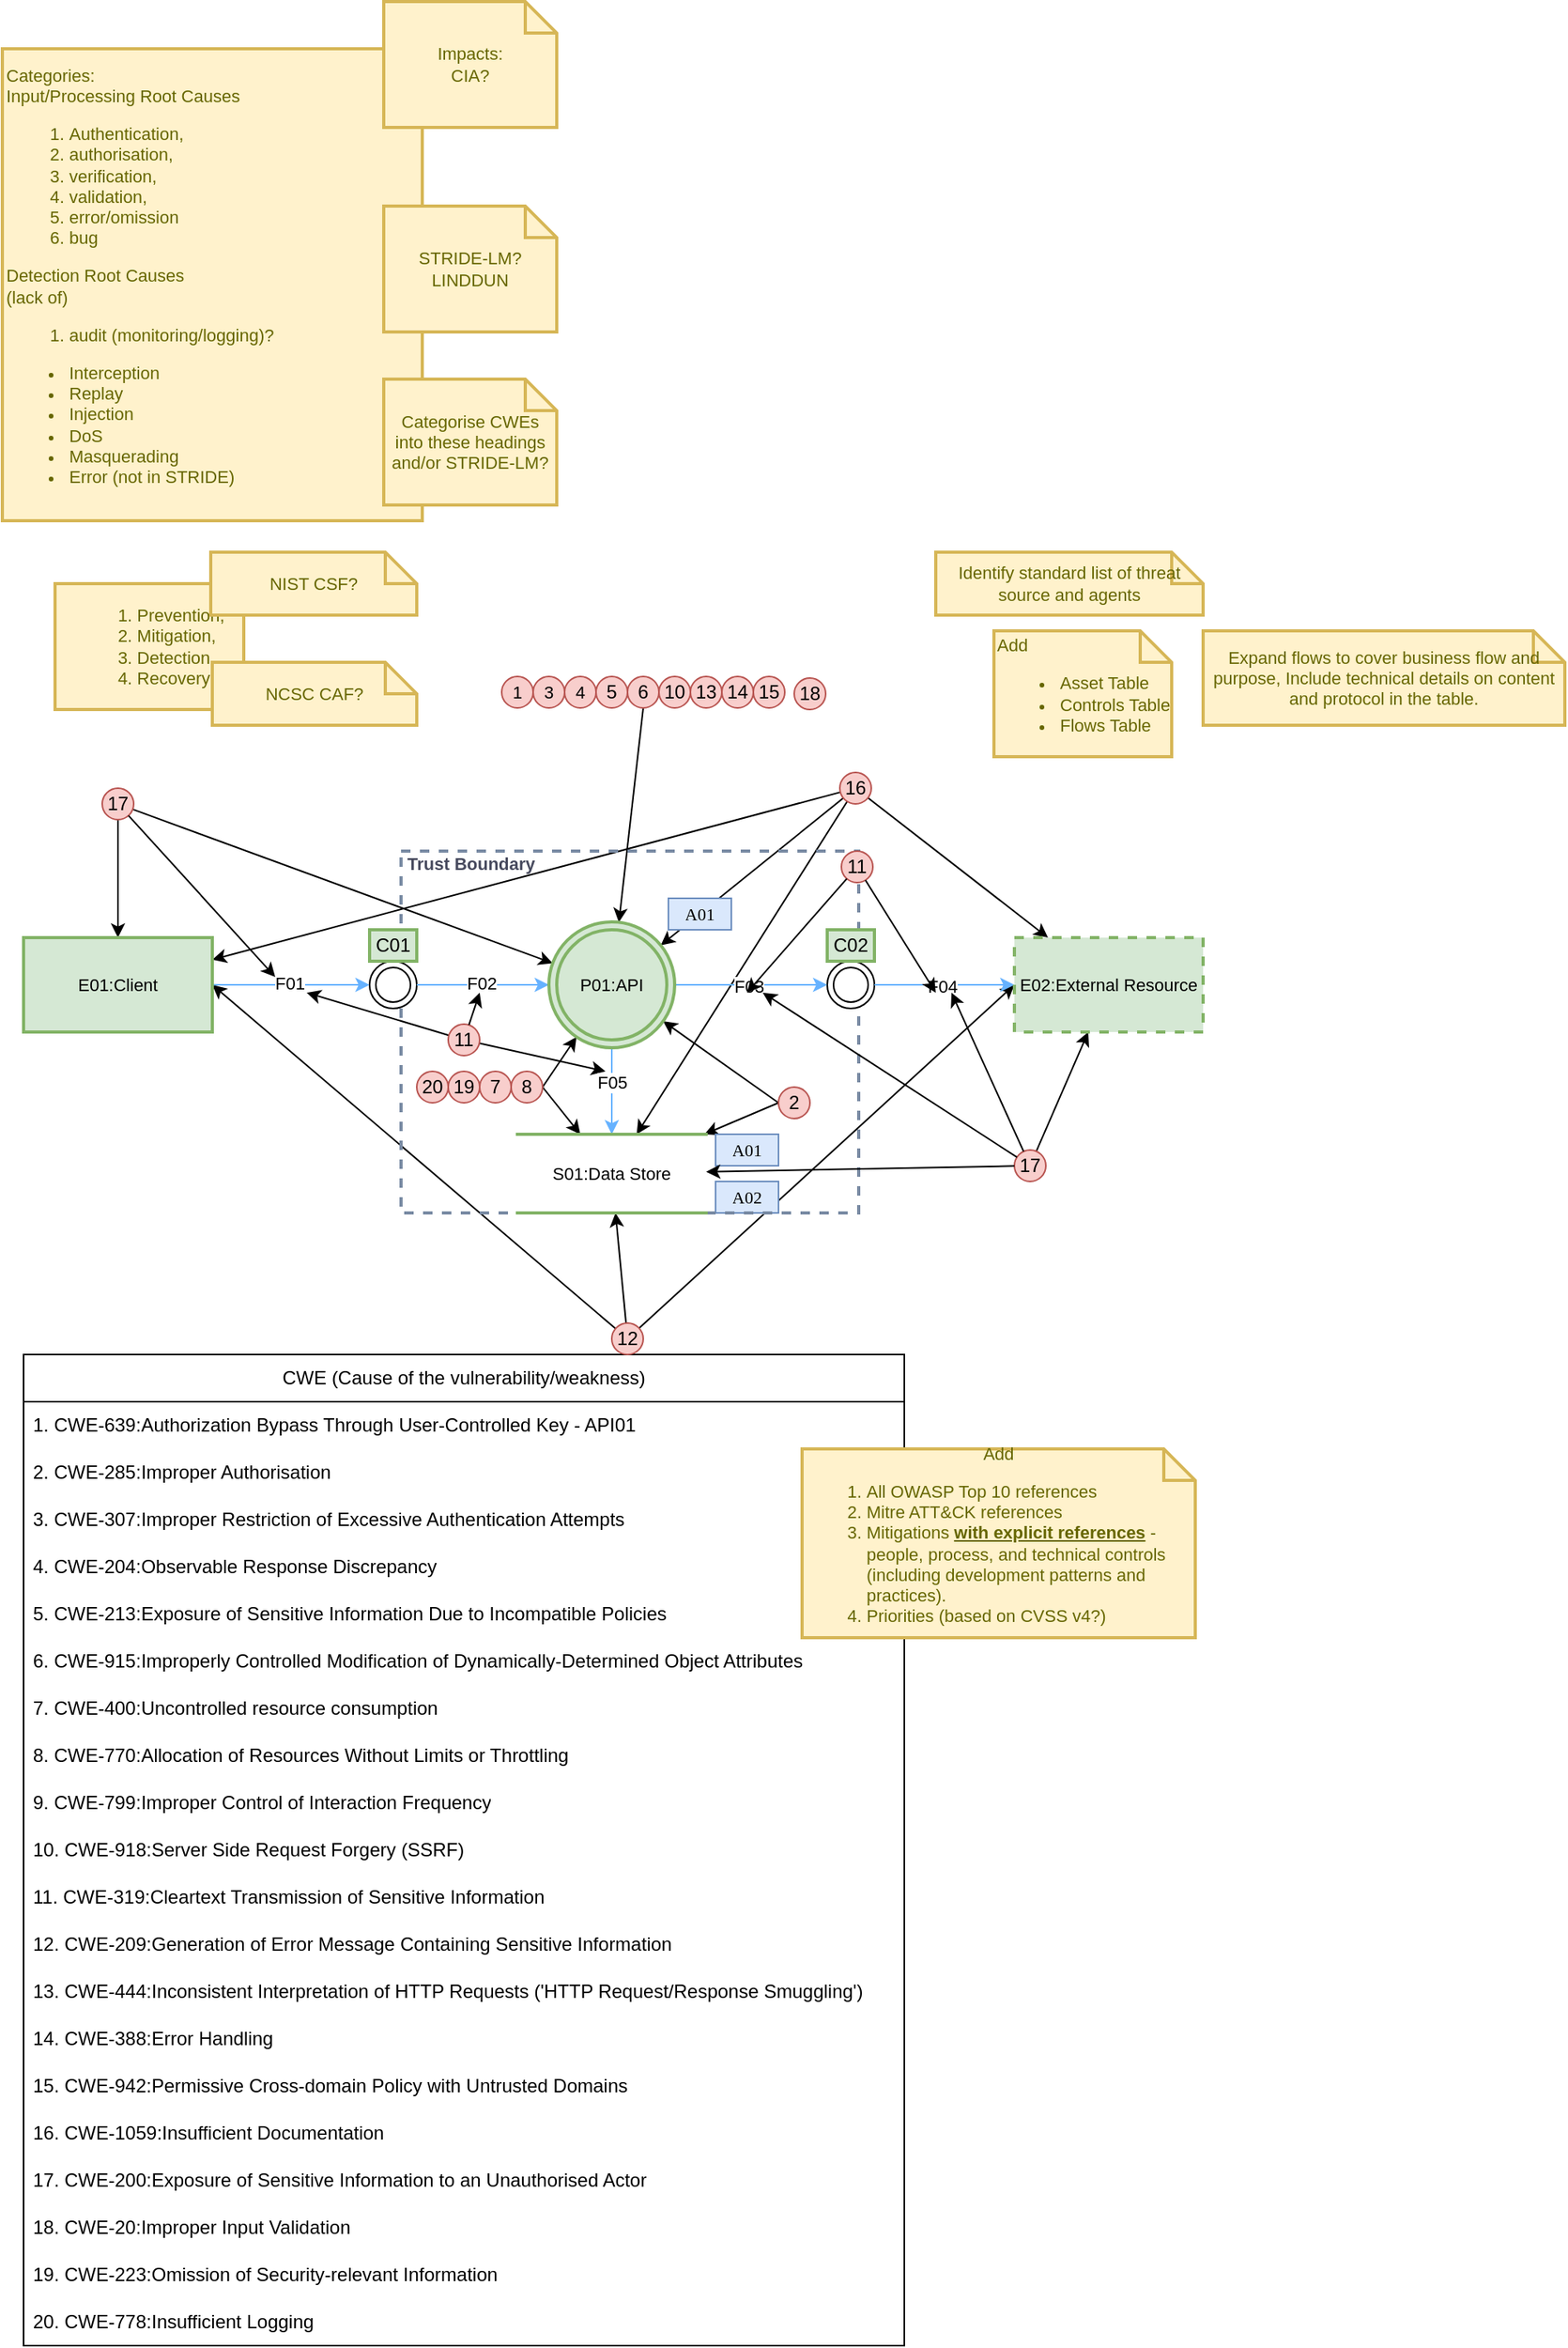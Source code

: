 <mxfile version="22.1.2" type="device">
  <diagram name="Page-1" id="dkiBNy_VU2p00hY21MyY">
    <mxGraphModel dx="1434" dy="2076" grid="1" gridSize="10" guides="1" tooltips="1" connect="1" arrows="1" fold="1" page="1" pageScale="1" pageWidth="827" pageHeight="1169" math="0" shadow="0">
      <root>
        <mxCell id="0" />
        <mxCell id="1" style="" parent="0" />
        <mxCell id="ET-E_L0radJHumGL9apl-12" style="edgeStyle=orthogonalEdgeStyle;rounded=0;orthogonalLoop=1;jettySize=auto;html=1;exitX=0.5;exitY=1;exitDx=0;exitDy=0;labelBackgroundColor=none;strokeColor=#788AA3;fontColor=default;fontSize=11;" parent="1" source="ET-E_L0radJHumGL9apl-10" target="ET-E_L0radJHumGL9apl-10" edge="1">
          <mxGeometry relative="1" as="geometry" />
        </mxCell>
        <mxCell id="yTmzzn22rcDXvcjyOprt-15" value="CWE (Cause of the vulnerability/weakness)" style="swimlane;fontStyle=0;childLayout=stackLayout;horizontal=1;startSize=30;horizontalStack=0;resizeParent=1;resizeParentMax=0;resizeLast=0;collapsible=1;marginBottom=0;whiteSpace=wrap;html=1;rounded=0;" vertex="1" parent="1">
          <mxGeometry x="40" y="570" width="560" height="630" as="geometry">
            <mxRectangle x="60" y="60" width="60" height="30" as="alternateBounds" />
          </mxGeometry>
        </mxCell>
        <mxCell id="yTmzzn22rcDXvcjyOprt-16" value="1. CWE-639:Authorization Bypass Through User-Controlled Key - API01" style="text;strokeColor=none;fillColor=none;align=left;verticalAlign=middle;spacingLeft=4;spacingRight=4;overflow=hidden;points=[[0,0.5],[1,0.5]];portConstraint=eastwest;rotatable=0;whiteSpace=wrap;html=1;rounded=0;" vertex="1" parent="yTmzzn22rcDXvcjyOprt-15">
          <mxGeometry y="30" width="560" height="30" as="geometry" />
        </mxCell>
        <mxCell id="yTmzzn22rcDXvcjyOprt-17" value="2. CWE-285:Improper Authorisation" style="text;strokeColor=none;fillColor=none;align=left;verticalAlign=middle;spacingLeft=4;spacingRight=4;overflow=hidden;points=[[0,0.5],[1,0.5]];portConstraint=eastwest;rotatable=0;whiteSpace=wrap;html=1;rounded=0;" vertex="1" parent="yTmzzn22rcDXvcjyOprt-15">
          <mxGeometry y="60" width="560" height="30" as="geometry" />
        </mxCell>
        <mxCell id="yTmzzn22rcDXvcjyOprt-18" value="3. CWE-307:Improper Restriction of Excessive Authentication Attempts" style="text;strokeColor=none;fillColor=none;align=left;verticalAlign=middle;spacingLeft=4;spacingRight=4;overflow=hidden;points=[[0,0.5],[1,0.5]];portConstraint=eastwest;rotatable=0;whiteSpace=wrap;html=1;rounded=0;" vertex="1" parent="yTmzzn22rcDXvcjyOprt-15">
          <mxGeometry y="90" width="560" height="30" as="geometry" />
        </mxCell>
        <mxCell id="yTmzzn22rcDXvcjyOprt-38" value="4. CWE-204:Observable Response Discrepancy" style="text;strokeColor=none;fillColor=none;align=left;verticalAlign=middle;spacingLeft=4;spacingRight=4;overflow=hidden;points=[[0,0.5],[1,0.5]];portConstraint=eastwest;rotatable=0;whiteSpace=wrap;html=1;rounded=0;" vertex="1" parent="yTmzzn22rcDXvcjyOprt-15">
          <mxGeometry y="120" width="560" height="30" as="geometry" />
        </mxCell>
        <mxCell id="yTmzzn22rcDXvcjyOprt-48" value="5. CWE-213:Exposure of Sensitive Information Due to Incompatible Policies" style="text;strokeColor=none;fillColor=none;align=left;verticalAlign=middle;spacingLeft=4;spacingRight=4;overflow=hidden;points=[[0,0.5],[1,0.5]];portConstraint=eastwest;rotatable=0;whiteSpace=wrap;html=1;rounded=0;" vertex="1" parent="yTmzzn22rcDXvcjyOprt-15">
          <mxGeometry y="150" width="560" height="30" as="geometry" />
        </mxCell>
        <mxCell id="yTmzzn22rcDXvcjyOprt-49" value="6. CWE-915:Improperly Controlled Modification of Dynamically-Determined Object Attributes" style="text;strokeColor=none;fillColor=none;align=left;verticalAlign=middle;spacingLeft=4;spacingRight=4;overflow=hidden;points=[[0,0.5],[1,0.5]];portConstraint=eastwest;rotatable=0;whiteSpace=wrap;html=1;rounded=0;" vertex="1" parent="yTmzzn22rcDXvcjyOprt-15">
          <mxGeometry y="180" width="560" height="30" as="geometry" />
        </mxCell>
        <mxCell id="yTmzzn22rcDXvcjyOprt-56" value="7. CWE-400:Uncontrolled resource consumption" style="text;strokeColor=none;fillColor=none;align=left;verticalAlign=middle;spacingLeft=4;spacingRight=4;overflow=hidden;points=[[0,0.5],[1,0.5]];portConstraint=eastwest;rotatable=0;whiteSpace=wrap;html=1;rounded=0;" vertex="1" parent="yTmzzn22rcDXvcjyOprt-15">
          <mxGeometry y="210" width="560" height="30" as="geometry" />
        </mxCell>
        <mxCell id="yTmzzn22rcDXvcjyOprt-58" value="8. CWE-770:Allocation of Resources Without Limits or Throttling" style="text;strokeColor=none;fillColor=none;align=left;verticalAlign=middle;spacingLeft=4;spacingRight=4;overflow=hidden;points=[[0,0.5],[1,0.5]];portConstraint=eastwest;rotatable=0;whiteSpace=wrap;html=1;rounded=0;" vertex="1" parent="yTmzzn22rcDXvcjyOprt-15">
          <mxGeometry y="240" width="560" height="30" as="geometry" />
        </mxCell>
        <mxCell id="yTmzzn22rcDXvcjyOprt-62" value="9. CWE-799:Improper Control of Interaction Frequency" style="text;strokeColor=none;fillColor=none;align=left;verticalAlign=middle;spacingLeft=4;spacingRight=4;overflow=hidden;points=[[0,0.5],[1,0.5]];portConstraint=eastwest;rotatable=0;whiteSpace=wrap;html=1;rounded=0;" vertex="1" parent="yTmzzn22rcDXvcjyOprt-15">
          <mxGeometry y="270" width="560" height="30" as="geometry" />
        </mxCell>
        <mxCell id="yTmzzn22rcDXvcjyOprt-77" value="10. CWE-918:Server Side Request Forgery (SSRF)" style="text;strokeColor=none;fillColor=none;align=left;verticalAlign=middle;spacingLeft=4;spacingRight=4;overflow=hidden;points=[[0,0.5],[1,0.5]];portConstraint=eastwest;rotatable=0;whiteSpace=wrap;html=1;rounded=0;" vertex="1" parent="yTmzzn22rcDXvcjyOprt-15">
          <mxGeometry y="300" width="560" height="30" as="geometry" />
        </mxCell>
        <mxCell id="yTmzzn22rcDXvcjyOprt-91" value="11. CWE-319:Cleartext Transmission of Sensitive Information" style="text;strokeColor=none;fillColor=none;align=left;verticalAlign=middle;spacingLeft=4;spacingRight=4;overflow=hidden;points=[[0,0.5],[1,0.5]];portConstraint=eastwest;rotatable=0;whiteSpace=wrap;html=1;rounded=0;" vertex="1" parent="yTmzzn22rcDXvcjyOprt-15">
          <mxGeometry y="330" width="560" height="30" as="geometry" />
        </mxCell>
        <mxCell id="yTmzzn22rcDXvcjyOprt-94" value="12. CWE-209:Generation of Error Message Containing Sensitive Information" style="text;strokeColor=none;fillColor=none;align=left;verticalAlign=middle;spacingLeft=4;spacingRight=4;overflow=hidden;points=[[0,0.5],[1,0.5]];portConstraint=eastwest;rotatable=0;whiteSpace=wrap;html=1;rounded=0;" vertex="1" parent="yTmzzn22rcDXvcjyOprt-15">
          <mxGeometry y="360" width="560" height="30" as="geometry" />
        </mxCell>
        <mxCell id="yTmzzn22rcDXvcjyOprt-101" value="13. CWE-444:Inconsistent Interpretation of HTTP Requests (&#39;HTTP Request/Response Smuggling&#39;)" style="text;strokeColor=none;fillColor=none;align=left;verticalAlign=middle;spacingLeft=4;spacingRight=4;overflow=hidden;points=[[0,0.5],[1,0.5]];portConstraint=eastwest;rotatable=0;whiteSpace=wrap;html=1;rounded=0;" vertex="1" parent="yTmzzn22rcDXvcjyOprt-15">
          <mxGeometry y="390" width="560" height="30" as="geometry" />
        </mxCell>
        <mxCell id="yTmzzn22rcDXvcjyOprt-103" value="14. CWE-388:Error Handling" style="text;strokeColor=none;fillColor=none;align=left;verticalAlign=middle;spacingLeft=4;spacingRight=4;overflow=hidden;points=[[0,0.5],[1,0.5]];portConstraint=eastwest;rotatable=0;whiteSpace=wrap;html=1;rounded=0;" vertex="1" parent="yTmzzn22rcDXvcjyOprt-15">
          <mxGeometry y="420" width="560" height="30" as="geometry" />
        </mxCell>
        <mxCell id="yTmzzn22rcDXvcjyOprt-104" value="15. CWE-942:Permissive Cross-domain Policy with Untrusted Domains" style="text;strokeColor=none;fillColor=none;align=left;verticalAlign=middle;spacingLeft=4;spacingRight=4;overflow=hidden;points=[[0,0.5],[1,0.5]];portConstraint=eastwest;rotatable=0;whiteSpace=wrap;html=1;rounded=0;" vertex="1" parent="yTmzzn22rcDXvcjyOprt-15">
          <mxGeometry y="450" width="560" height="30" as="geometry" />
        </mxCell>
        <mxCell id="yTmzzn22rcDXvcjyOprt-107" value="16. CWE-1059:Insufficient Documentation" style="text;strokeColor=none;fillColor=none;align=left;verticalAlign=middle;spacingLeft=4;spacingRight=4;overflow=hidden;points=[[0,0.5],[1,0.5]];portConstraint=eastwest;rotatable=0;whiteSpace=wrap;html=1;rounded=0;" vertex="1" parent="yTmzzn22rcDXvcjyOprt-15">
          <mxGeometry y="480" width="560" height="30" as="geometry" />
        </mxCell>
        <mxCell id="yTmzzn22rcDXvcjyOprt-120" value="17. CWE-200:Exposure of Sensitive Information to an Unauthorised Actor" style="text;strokeColor=none;fillColor=none;align=left;verticalAlign=middle;spacingLeft=4;spacingRight=4;overflow=hidden;points=[[0,0.5],[1,0.5]];portConstraint=eastwest;rotatable=0;whiteSpace=wrap;html=1;rounded=0;" vertex="1" parent="yTmzzn22rcDXvcjyOprt-15">
          <mxGeometry y="510" width="560" height="30" as="geometry" />
        </mxCell>
        <mxCell id="yTmzzn22rcDXvcjyOprt-153" value="18. CWE-20:Improper Input Validation" style="text;strokeColor=none;fillColor=none;align=left;verticalAlign=middle;spacingLeft=4;spacingRight=4;overflow=hidden;points=[[0,0.5],[1,0.5]];portConstraint=eastwest;rotatable=0;whiteSpace=wrap;html=1;rounded=0;" vertex="1" parent="yTmzzn22rcDXvcjyOprt-15">
          <mxGeometry y="540" width="560" height="30" as="geometry" />
        </mxCell>
        <mxCell id="yTmzzn22rcDXvcjyOprt-155" value="19. CWE-223:Omission of Security-relevant Information" style="text;strokeColor=none;fillColor=none;align=left;verticalAlign=middle;spacingLeft=4;spacingRight=4;overflow=hidden;points=[[0,0.5],[1,0.5]];portConstraint=eastwest;rotatable=0;whiteSpace=wrap;html=1;rounded=0;" vertex="1" parent="yTmzzn22rcDXvcjyOprt-15">
          <mxGeometry y="570" width="560" height="30" as="geometry" />
        </mxCell>
        <mxCell id="yTmzzn22rcDXvcjyOprt-157" value="20. CWE-778:Insufficient Logging" style="text;strokeColor=none;fillColor=none;align=left;verticalAlign=middle;spacingLeft=4;spacingRight=4;overflow=hidden;points=[[0,0.5],[1,0.5]];portConstraint=eastwest;rotatable=0;whiteSpace=wrap;html=1;rounded=0;" vertex="1" parent="yTmzzn22rcDXvcjyOprt-15">
          <mxGeometry y="600" width="560" height="30" as="geometry" />
        </mxCell>
        <mxCell id="yTmzzn22rcDXvcjyOprt-44" value="Categories:&lt;br style=&quot;font-size: 11px;&quot;&gt;&lt;span style=&quot;background-color: initial; font-size: 11px;&quot;&gt;Input/Processing Root Causes&lt;/span&gt;&lt;br style=&quot;font-size: 11px;&quot;&gt;&lt;ol style=&quot;font-size: 11px;&quot;&gt;&lt;li style=&quot;font-size: 11px;&quot;&gt;Authentication,&lt;/li&gt;&lt;li style=&quot;font-size: 11px;&quot;&gt;authorisation,&lt;/li&gt;&lt;li style=&quot;font-size: 11px;&quot;&gt;verification,&lt;/li&gt;&lt;li style=&quot;font-size: 11px;&quot;&gt;validation,&lt;/li&gt;&lt;li style=&quot;font-size: 11px;&quot;&gt;error/omission&lt;/li&gt;&lt;li style=&quot;font-size: 11px;&quot;&gt;bug&lt;/li&gt;&lt;/ol&gt;&lt;div style=&quot;font-size: 11px;&quot;&gt;Detection Root Causes&amp;nbsp;&lt;/div&gt;(lack of)&lt;ol style=&quot;font-size: 11px;&quot;&gt;&lt;li style=&quot;font-size: 11px;&quot;&gt;audit (monitoring/logging)?&lt;/li&gt;&lt;/ol&gt;&lt;div style=&quot;font-size: 11px;&quot;&gt;&lt;ul style=&quot;font-size: 11px;&quot;&gt;&lt;li style=&quot;font-size: 11px;&quot;&gt;Interception&lt;/li&gt;&lt;li style=&quot;font-size: 11px;&quot;&gt;Replay&lt;/li&gt;&lt;li style=&quot;font-size: 11px;&quot;&gt;Injection&lt;/li&gt;&lt;li style=&quot;font-size: 11px;&quot;&gt;DoS&lt;/li&gt;&lt;li style=&quot;font-size: 11px;&quot;&gt;Masquerading&lt;/li&gt;&lt;li style=&quot;font-size: 11px;&quot;&gt;Error (not in STRIDE)&lt;/li&gt;&lt;/ul&gt;&lt;/div&gt;" style="shape=note;strokeWidth=2;fontSize=11;size=20;whiteSpace=wrap;html=1;fillColor=#fff2cc;strokeColor=#d6b656;fontColor=#666600;align=left;" vertex="1" parent="1">
          <mxGeometry x="26.5" y="-260" width="267" height="300" as="geometry" />
        </mxCell>
        <mxCell id="yTmzzn22rcDXvcjyOprt-45" value="STRIDE-LM?&lt;br style=&quot;font-size: 11px;&quot;&gt;LINDDUN" style="shape=note;strokeWidth=2;fontSize=11;size=20;whiteSpace=wrap;html=1;fillColor=#fff2cc;strokeColor=#d6b656;fontColor=#666600;" vertex="1" parent="1">
          <mxGeometry x="269" y="-160" width="110.0" height="80" as="geometry" />
        </mxCell>
        <mxCell id="yTmzzn22rcDXvcjyOprt-46" value="&lt;div style=&quot;text-align: left; font-size: 11px;&quot;&gt;&lt;ol style=&quot;font-size: 11px;&quot;&gt;&lt;li style=&quot;font-size: 11px;&quot;&gt;&lt;span style=&quot;background-color: initial; font-size: 11px;&quot;&gt;Prevention,&lt;/span&gt;&lt;/li&gt;&lt;li style=&quot;font-size: 11px;&quot;&gt;&lt;span style=&quot;background-color: initial; font-size: 11px;&quot;&gt;Mitigation,&lt;/span&gt;&lt;/li&gt;&lt;li style=&quot;font-size: 11px;&quot;&gt;&lt;span style=&quot;background-color: initial; font-size: 11px;&quot;&gt;Detection,&lt;/span&gt;&lt;/li&gt;&lt;li style=&quot;font-size: 11px;&quot;&gt;&lt;span style=&quot;background-color: initial; font-size: 11px;&quot;&gt;Recovery&lt;/span&gt;&lt;/li&gt;&lt;/ol&gt;&lt;/div&gt;" style="shape=note;strokeWidth=2;fontSize=11;size=20;whiteSpace=wrap;html=1;fillColor=#fff2cc;strokeColor=#d6b656;fontColor=#666600;" vertex="1" parent="1">
          <mxGeometry x="60" y="80" width="120" height="80" as="geometry" />
        </mxCell>
        <mxCell id="yTmzzn22rcDXvcjyOprt-47" value="Impacts:&lt;br style=&quot;font-size: 11px;&quot;&gt;CIA?" style="shape=note;strokeWidth=2;fontSize=11;size=20;whiteSpace=wrap;html=1;fillColor=#fff2cc;strokeColor=#d6b656;fontColor=#666600;" vertex="1" parent="1">
          <mxGeometry x="269" y="-290" width="110.0" height="80" as="geometry" />
        </mxCell>
        <mxCell id="yTmzzn22rcDXvcjyOprt-53" value="" style="orthogonalLoop=1;jettySize=auto;html=1;exitX=0.5;exitY=1;exitDx=0;exitDy=0;" edge="1" parent="1" source="yTmzzn22rcDXvcjyOprt-52" target="ET-E_L0radJHumGL9apl-4">
          <mxGeometry relative="1" as="geometry">
            <mxPoint x="370" y="100" as="sourcePoint" />
            <mxPoint x="412" y="301" as="targetPoint" />
          </mxGeometry>
        </mxCell>
        <mxCell id="yTmzzn22rcDXvcjyOprt-55" value="" style="orthogonalLoop=1;jettySize=auto;html=1;exitX=1;exitY=0.5;exitDx=0;exitDy=0;" edge="1" parent="1" source="yTmzzn22rcDXvcjyOprt-54" target="ET-E_L0radJHumGL9apl-4">
          <mxGeometry relative="1" as="geometry">
            <mxPoint x="91" y="430" as="sourcePoint" />
            <mxPoint x="168" y="680" as="targetPoint" />
          </mxGeometry>
        </mxCell>
        <mxCell id="yTmzzn22rcDXvcjyOprt-57" value="" style="orthogonalLoop=1;jettySize=auto;html=1;exitX=1;exitY=0.5;exitDx=0;exitDy=0;" edge="1" parent="1" source="yTmzzn22rcDXvcjyOprt-54" target="ET-E_L0radJHumGL9apl-10">
          <mxGeometry relative="1" as="geometry">
            <mxPoint x="180" y="480" as="sourcePoint" />
            <mxPoint x="385" y="360" as="targetPoint" />
          </mxGeometry>
        </mxCell>
        <mxCell id="yTmzzn22rcDXvcjyOprt-63" value="" style="orthogonalLoop=1;jettySize=auto;html=1;exitX=0;exitY=0.5;exitDx=0;exitDy=0;" edge="1" parent="1" source="yTmzzn22rcDXvcjyOprt-30" target="ET-E_L0radJHumGL9apl-4">
          <mxGeometry relative="1" as="geometry">
            <mxPoint x="640" y="430" as="sourcePoint" />
            <mxPoint x="418" y="300" as="targetPoint" />
          </mxGeometry>
        </mxCell>
        <mxCell id="yTmzzn22rcDXvcjyOprt-64" value="" style="orthogonalLoop=1;jettySize=auto;html=1;exitX=0;exitY=0.5;exitDx=0;exitDy=0;" edge="1" parent="1" source="yTmzzn22rcDXvcjyOprt-30" target="ET-E_L0radJHumGL9apl-10">
          <mxGeometry relative="1" as="geometry">
            <mxPoint x="640" y="430" as="sourcePoint" />
            <mxPoint x="428" y="310" as="targetPoint" />
          </mxGeometry>
        </mxCell>
        <mxCell id="yTmzzn22rcDXvcjyOprt-83" value="Add&lt;br style=&quot;font-size: 11px;&quot;&gt;&lt;ol style=&quot;font-size: 11px;&quot;&gt;&lt;li style=&quot;text-align: left; font-size: 11px;&quot;&gt;All OWASP Top 10 references&lt;/li&gt;&lt;li style=&quot;text-align: left; font-size: 11px;&quot;&gt;Mitre ATT&amp;amp;CK references&lt;/li&gt;&lt;li style=&quot;text-align: left; font-size: 11px;&quot;&gt;Mitigations &lt;b style=&quot;font-size: 11px;&quot;&gt;&lt;u style=&quot;font-size: 11px;&quot;&gt;with explicit references&lt;/u&gt;&lt;/b&gt; - people, process, and technical controls (including development patterns and practices).&lt;/li&gt;&lt;li style=&quot;text-align: left; font-size: 11px;&quot;&gt;Priorities (based on CVSS v4?)&lt;/li&gt;&lt;/ol&gt;" style="shape=note;strokeWidth=2;fontSize=11;size=20;whiteSpace=wrap;html=1;fillColor=#fff2cc;strokeColor=#d6b656;fontColor=#666600;" vertex="1" parent="1">
          <mxGeometry x="535" y="630" width="250" height="120" as="geometry" />
        </mxCell>
        <mxCell id="yTmzzn22rcDXvcjyOprt-84" value="NIST CSF?" style="shape=note;strokeWidth=2;fontSize=11;size=20;whiteSpace=wrap;html=1;fillColor=#fff2cc;strokeColor=#d6b656;fontColor=#666600;" vertex="1" parent="1">
          <mxGeometry x="159" y="60" width="131" height="40" as="geometry" />
        </mxCell>
        <mxCell id="yTmzzn22rcDXvcjyOprt-85" value="NCSC CAF?" style="shape=note;strokeWidth=2;fontSize=11;size=20;whiteSpace=wrap;html=1;fillColor=#fff2cc;strokeColor=#d6b656;fontColor=#666600;" vertex="1" parent="1">
          <mxGeometry x="160" y="130" width="130" height="40" as="geometry" />
        </mxCell>
        <mxCell id="yTmzzn22rcDXvcjyOprt-87" value="Identify standard list of threat source and agents" style="shape=note;strokeWidth=2;fontSize=11;size=20;whiteSpace=wrap;html=1;fillColor=#fff2cc;strokeColor=#d6b656;fontColor=#666600;" vertex="1" parent="1">
          <mxGeometry x="620" y="60" width="170" height="40" as="geometry" />
        </mxCell>
        <mxCell id="yTmzzn22rcDXvcjyOprt-89" value="" style="orthogonalLoop=1;jettySize=auto;html=1;" edge="1" parent="1" source="yTmzzn22rcDXvcjyOprt-88">
          <mxGeometry relative="1" as="geometry">
            <mxPoint x="410" y="100" as="sourcePoint" />
            <mxPoint x="220" y="340" as="targetPoint" />
          </mxGeometry>
        </mxCell>
        <mxCell id="yTmzzn22rcDXvcjyOprt-92" value="" style="orthogonalLoop=1;jettySize=auto;html=1;" edge="1" parent="1" source="yTmzzn22rcDXvcjyOprt-88">
          <mxGeometry relative="1" as="geometry">
            <mxPoint x="250" y="220" as="sourcePoint" />
            <mxPoint x="410" y="390" as="targetPoint" />
          </mxGeometry>
        </mxCell>
        <mxCell id="yTmzzn22rcDXvcjyOprt-95" value="" style="orthogonalLoop=1;jettySize=auto;html=1;entryX=1;entryY=0.5;entryDx=0;entryDy=0;" edge="1" parent="1" source="yTmzzn22rcDXvcjyOprt-93" target="ET-E_L0radJHumGL9apl-6">
          <mxGeometry relative="1" as="geometry">
            <mxPoint x="225" y="510" as="sourcePoint" />
            <mxPoint x="210" y="340" as="targetPoint" />
          </mxGeometry>
        </mxCell>
        <mxCell id="yTmzzn22rcDXvcjyOprt-97" value="" style="orthogonalLoop=1;jettySize=auto;html=1;entryX=0;entryY=0.5;entryDx=0;entryDy=0;" edge="1" parent="1" source="yTmzzn22rcDXvcjyOprt-93" target="ET-E_L0radJHumGL9apl-7">
          <mxGeometry relative="1" as="geometry">
            <mxPoint x="225" y="510" as="sourcePoint" />
            <mxPoint x="540" y="180" as="targetPoint" />
          </mxGeometry>
        </mxCell>
        <mxCell id="yTmzzn22rcDXvcjyOprt-100" value="" style="orthogonalLoop=1;jettySize=auto;html=1;" edge="1" parent="1" source="yTmzzn22rcDXvcjyOprt-93" target="ET-E_L0radJHumGL9apl-10">
          <mxGeometry relative="1" as="geometry">
            <mxPoint x="232.929" y="412.929" as="sourcePoint" />
            <mxPoint x="180" y="350" as="targetPoint" />
          </mxGeometry>
        </mxCell>
        <mxCell id="yTmzzn22rcDXvcjyOprt-109" value="" style="orthogonalLoop=1;jettySize=auto;html=1;" edge="1" parent="1" source="yTmzzn22rcDXvcjyOprt-108" target="ET-E_L0radJHumGL9apl-4">
          <mxGeometry relative="1" as="geometry">
            <mxPoint x="500" y="240" as="sourcePoint" />
            <mxPoint x="426" y="300" as="targetPoint" />
          </mxGeometry>
        </mxCell>
        <mxCell id="yTmzzn22rcDXvcjyOprt-111" value="" style="orthogonalLoop=1;jettySize=auto;html=1;" edge="1" parent="1" source="yTmzzn22rcDXvcjyOprt-108" target="ET-E_L0radJHumGL9apl-10">
          <mxGeometry relative="1" as="geometry">
            <mxPoint x="504" y="218" as="sourcePoint" />
            <mxPoint x="443" y="307" as="targetPoint" />
          </mxGeometry>
        </mxCell>
        <mxCell id="yTmzzn22rcDXvcjyOprt-112" value="" style="orthogonalLoop=1;jettySize=auto;html=1;" edge="1" parent="1" source="yTmzzn22rcDXvcjyOprt-108" target="ET-E_L0radJHumGL9apl-6">
          <mxGeometry relative="1" as="geometry">
            <mxPoint x="610" y="200" as="sourcePoint" />
            <mxPoint x="453" y="317" as="targetPoint" />
          </mxGeometry>
        </mxCell>
        <mxCell id="yTmzzn22rcDXvcjyOprt-113" value="" style="orthogonalLoop=1;jettySize=auto;html=1;" edge="1" parent="1" source="yTmzzn22rcDXvcjyOprt-108" target="ET-E_L0radJHumGL9apl-7">
          <mxGeometry relative="1" as="geometry">
            <mxPoint x="524" y="238" as="sourcePoint" />
            <mxPoint x="463" y="327" as="targetPoint" />
          </mxGeometry>
        </mxCell>
        <mxCell id="yTmzzn22rcDXvcjyOprt-114" value="&lt;div style=&quot;font-size: 11px;&quot;&gt;&lt;span style=&quot;background-color: initial; font-size: 11px;&quot;&gt;Add&lt;/span&gt;&lt;/div&gt;&lt;div style=&quot;font-size: 11px;&quot;&gt;&lt;ul style=&quot;font-size: 11px;&quot;&gt;&lt;li style=&quot;font-size: 11px;&quot;&gt;&lt;span style=&quot;background-color: initial; font-size: 11px;&quot;&gt;Asset Table&lt;/span&gt;&lt;/li&gt;&lt;li style=&quot;font-size: 11px;&quot;&gt;&lt;span style=&quot;background-color: initial; font-size: 11px;&quot;&gt;Controls Table&lt;/span&gt;&lt;/li&gt;&lt;li style=&quot;font-size: 11px;&quot;&gt;&lt;span style=&quot;background-color: initial; font-size: 11px;&quot;&gt;Flows Table&lt;/span&gt;&lt;/li&gt;&lt;/ul&gt;&lt;/div&gt;" style="shape=note;strokeWidth=2;fontSize=11;size=20;whiteSpace=wrap;html=1;fillColor=#fff2cc;strokeColor=#d6b656;fontColor=#666600;align=left;" vertex="1" parent="1">
          <mxGeometry x="657" y="110" width="113" height="80" as="geometry" />
        </mxCell>
        <mxCell id="yTmzzn22rcDXvcjyOprt-115" value="Categorise CWEs into these headings and/or STRIDE-LM?" style="shape=note;strokeWidth=2;fontSize=11;size=20;whiteSpace=wrap;html=1;fillColor=#fff2cc;strokeColor=#d6b656;fontColor=#666600;" vertex="1" parent="1">
          <mxGeometry x="269" y="-50" width="110.0" height="80" as="geometry" />
        </mxCell>
        <mxCell id="yTmzzn22rcDXvcjyOprt-142" value="" style="orthogonalLoop=1;jettySize=auto;html=1;" edge="1" parent="1" source="yTmzzn22rcDXvcjyOprt-121" target="ET-E_L0radJHumGL9apl-4">
          <mxGeometry relative="1" as="geometry">
            <mxPoint x="110" y="240" as="sourcePoint" />
            <mxPoint x="240" y="260" as="targetPoint" />
          </mxGeometry>
        </mxCell>
        <object label="Assets" id="yTmzzn22rcDXvcjyOprt-116">
          <mxCell parent="0" />
        </object>
        <mxCell id="yTmzzn22rcDXvcjyOprt-2" value="A01" style="text;html=1;align=center;verticalAlign=middle;whiteSpace=wrap;overflow=hidden;fontSize=11;fontFamily=Architects Daughter;rounded=0;labelBackgroundColor=none;fillColor=#dae8fc;strokeColor=#6c8ebf;" vertex="1" parent="yTmzzn22rcDXvcjyOprt-116">
          <mxGeometry x="450" y="280" width="40" height="20" as="geometry" />
        </mxCell>
        <mxCell id="yTmzzn22rcDXvcjyOprt-7" value="A01" style="text;html=1;align=center;verticalAlign=middle;whiteSpace=wrap;overflow=hidden;fontSize=11;fontFamily=Architects Daughter;rounded=0;labelBackgroundColor=none;fillColor=#dae8fc;strokeColor=#6c8ebf;" vertex="1" parent="yTmzzn22rcDXvcjyOprt-116">
          <mxGeometry x="480" y="430" width="40" height="20" as="geometry" />
        </mxCell>
        <mxCell id="yTmzzn22rcDXvcjyOprt-8" value="A02" style="text;html=1;align=center;verticalAlign=middle;whiteSpace=wrap;overflow=hidden;fontSize=11;fontFamily=Architects Daughter;rounded=0;labelBackgroundColor=none;fillColor=#dae8fc;strokeColor=#6c8ebf;" vertex="1" parent="yTmzzn22rcDXvcjyOprt-116">
          <mxGeometry x="480" y="460" width="40" height="20" as="geometry" />
        </mxCell>
        <mxCell id="yTmzzn22rcDXvcjyOprt-117" value="Controls" style="" parent="0" />
        <mxCell id="ET-E_L0radJHumGL9apl-5" value="Trust Boundary" style="html=1;fontColor=#46495D;fontStyle=1;align=left;verticalAlign=top;spacing=0;labelBorderColor=none;fillColor=none;dashed=1;strokeWidth=2;strokeColor=#788AA3;spacingLeft=4;spacingTop=-3;rounded=0;labelBackgroundColor=none;fontSize=11;" parent="yTmzzn22rcDXvcjyOprt-117" vertex="1">
          <mxGeometry x="280" y="250" width="291" height="230" as="geometry" />
        </mxCell>
        <mxCell id="yTmzzn22rcDXvcjyOprt-127" value="" style="ellipse;shape=doubleEllipse;whiteSpace=wrap;html=1;aspect=fixed;" vertex="1" parent="yTmzzn22rcDXvcjyOprt-117">
          <mxGeometry x="260" y="320" width="30" height="30" as="geometry" />
        </mxCell>
        <mxCell id="yTmzzn22rcDXvcjyOprt-130" value="C01" style="text;html=1;strokeColor=#82b366;fillColor=#d5e8d4;align=center;verticalAlign=middle;whiteSpace=wrap;overflow=hidden;strokeWidth=2;" vertex="1" parent="yTmzzn22rcDXvcjyOprt-117">
          <mxGeometry x="260" y="300" width="30" height="20" as="geometry" />
        </mxCell>
        <mxCell id="yTmzzn22rcDXvcjyOprt-128" value="" style="ellipse;shape=doubleEllipse;whiteSpace=wrap;html=1;aspect=fixed;" vertex="1" parent="yTmzzn22rcDXvcjyOprt-117">
          <mxGeometry x="551" y="320" width="30" height="30" as="geometry" />
        </mxCell>
        <mxCell id="yTmzzn22rcDXvcjyOprt-131" value="C02" style="text;html=1;strokeColor=#82b366;fillColor=#d5e8d4;align=center;verticalAlign=middle;whiteSpace=wrap;overflow=hidden;strokeWidth=2;" vertex="1" parent="yTmzzn22rcDXvcjyOprt-117">
          <mxGeometry x="551" y="300" width="30" height="20" as="geometry" />
        </mxCell>
        <mxCell id="yTmzzn22rcDXvcjyOprt-119" value="Threats" parent="0" />
        <mxCell id="yTmzzn22rcDXvcjyOprt-27" value="1" style="ellipse;whiteSpace=wrap;html=1;aspect=fixed;fillColor=#f8cecc;strokeColor=#b85450;fontSize=11;" vertex="1" parent="yTmzzn22rcDXvcjyOprt-119">
          <mxGeometry x="344" y="139" width="20" height="20" as="geometry" />
        </mxCell>
        <mxCell id="yTmzzn22rcDXvcjyOprt-33" value="3" style="ellipse;whiteSpace=wrap;html=1;aspect=fixed;fillColor=#f8cecc;strokeColor=#b85450;fontSize=11;" vertex="1" parent="yTmzzn22rcDXvcjyOprt-119">
          <mxGeometry x="364" y="139" width="20" height="20" as="geometry" />
        </mxCell>
        <mxCell id="yTmzzn22rcDXvcjyOprt-37" value="4" style="ellipse;whiteSpace=wrap;html=1;aspect=fixed;fillColor=#f8cecc;strokeColor=#b85450;fontSize=11;" vertex="1" parent="yTmzzn22rcDXvcjyOprt-119">
          <mxGeometry x="384" y="139" width="20" height="20" as="geometry" />
        </mxCell>
        <mxCell id="yTmzzn22rcDXvcjyOprt-51" value="5" style="ellipse;whiteSpace=wrap;html=1;aspect=fixed;fillColor=#f8cecc;strokeColor=#b85450;" vertex="1" parent="yTmzzn22rcDXvcjyOprt-119">
          <mxGeometry x="404" y="139" width="20" height="20" as="geometry" />
        </mxCell>
        <mxCell id="yTmzzn22rcDXvcjyOprt-52" value="6" style="ellipse;whiteSpace=wrap;html=1;aspect=fixed;fillColor=#f8cecc;strokeColor=#b85450;" vertex="1" parent="yTmzzn22rcDXvcjyOprt-119">
          <mxGeometry x="424" y="139" width="20" height="20" as="geometry" />
        </mxCell>
        <mxCell id="yTmzzn22rcDXvcjyOprt-78" value="10" style="ellipse;whiteSpace=wrap;html=1;aspect=fixed;fillColor=#f8cecc;strokeColor=#b85450;" vertex="1" parent="yTmzzn22rcDXvcjyOprt-119">
          <mxGeometry x="444" y="139" width="20" height="20" as="geometry" />
        </mxCell>
        <mxCell id="yTmzzn22rcDXvcjyOprt-102" value="13" style="ellipse;whiteSpace=wrap;html=1;aspect=fixed;fillColor=#f8cecc;strokeColor=#b85450;" vertex="1" parent="yTmzzn22rcDXvcjyOprt-119">
          <mxGeometry x="464" y="139" width="20" height="20" as="geometry" />
        </mxCell>
        <mxCell id="yTmzzn22rcDXvcjyOprt-105" value="14" style="ellipse;whiteSpace=wrap;html=1;aspect=fixed;fillColor=#f8cecc;strokeColor=#b85450;" vertex="1" parent="yTmzzn22rcDXvcjyOprt-119">
          <mxGeometry x="484" y="139" width="20" height="20" as="geometry" />
        </mxCell>
        <mxCell id="yTmzzn22rcDXvcjyOprt-106" value="15" style="ellipse;whiteSpace=wrap;html=1;aspect=fixed;fillColor=#f8cecc;strokeColor=#b85450;" vertex="1" parent="yTmzzn22rcDXvcjyOprt-119">
          <mxGeometry x="504" y="139" width="20" height="20" as="geometry" />
        </mxCell>
        <mxCell id="yTmzzn22rcDXvcjyOprt-108" value="16" style="ellipse;whiteSpace=wrap;html=1;aspect=fixed;fillColor=#f8cecc;strokeColor=#b85450;" vertex="1" parent="yTmzzn22rcDXvcjyOprt-119">
          <mxGeometry x="559" y="200" width="20" height="20" as="geometry" />
        </mxCell>
        <mxCell id="yTmzzn22rcDXvcjyOprt-30" value="2" style="ellipse;whiteSpace=wrap;html=1;aspect=fixed;fillColor=#f8cecc;strokeColor=#b85450;" vertex="1" parent="yTmzzn22rcDXvcjyOprt-119">
          <mxGeometry x="520" y="400" width="20" height="20" as="geometry" />
        </mxCell>
        <mxCell id="yTmzzn22rcDXvcjyOprt-93" value="12" style="ellipse;whiteSpace=wrap;html=1;aspect=fixed;fillColor=#f8cecc;strokeColor=#b85450;" vertex="1" parent="yTmzzn22rcDXvcjyOprt-119">
          <mxGeometry x="414" y="550" width="20" height="20" as="geometry" />
        </mxCell>
        <mxCell id="yTmzzn22rcDXvcjyOprt-54" value="8" style="ellipse;whiteSpace=wrap;html=1;aspect=fixed;fillColor=#f8cecc;strokeColor=#b85450;" vertex="1" parent="yTmzzn22rcDXvcjyOprt-119">
          <mxGeometry x="350" y="390" width="20" height="20" as="geometry" />
        </mxCell>
        <mxCell id="yTmzzn22rcDXvcjyOprt-59" value="7" style="ellipse;whiteSpace=wrap;html=1;aspect=fixed;fillColor=#f8cecc;strokeColor=#b85450;" vertex="1" parent="yTmzzn22rcDXvcjyOprt-119">
          <mxGeometry x="330" y="390" width="20" height="20" as="geometry" />
        </mxCell>
        <mxCell id="yTmzzn22rcDXvcjyOprt-122" value="" style="edgeStyle=orthogonalEdgeStyle;orthogonalLoop=1;jettySize=auto;html=1;" edge="1" parent="yTmzzn22rcDXvcjyOprt-119" source="yTmzzn22rcDXvcjyOprt-121" target="ET-E_L0radJHumGL9apl-6">
          <mxGeometry relative="1" as="geometry" />
        </mxCell>
        <mxCell id="yTmzzn22rcDXvcjyOprt-121" value="17" style="ellipse;whiteSpace=wrap;html=1;aspect=fixed;fillColor=#f8cecc;strokeColor=#b85450;" vertex="1" parent="yTmzzn22rcDXvcjyOprt-119">
          <mxGeometry x="90" y="210" width="20" height="20" as="geometry" />
        </mxCell>
        <mxCell id="yTmzzn22rcDXvcjyOprt-124" value="" style="orthogonalLoop=1;jettySize=auto;html=1;" edge="1" parent="yTmzzn22rcDXvcjyOprt-119" source="yTmzzn22rcDXvcjyOprt-123" target="ET-E_L0radJHumGL9apl-7">
          <mxGeometry relative="1" as="geometry" />
        </mxCell>
        <mxCell id="yTmzzn22rcDXvcjyOprt-123" value="17" style="ellipse;whiteSpace=wrap;html=1;aspect=fixed;fillColor=#f8cecc;strokeColor=#b85450;" vertex="1" parent="yTmzzn22rcDXvcjyOprt-119">
          <mxGeometry x="670" y="440" width="20" height="20" as="geometry" />
        </mxCell>
        <mxCell id="yTmzzn22rcDXvcjyOprt-150" value="11" style="ellipse;whiteSpace=wrap;html=1;aspect=fixed;fillColor=#f8cecc;strokeColor=#b85450;container=0;" vertex="1" parent="yTmzzn22rcDXvcjyOprt-119">
          <mxGeometry x="560" y="250" width="20" height="20" as="geometry" />
        </mxCell>
        <mxCell id="yTmzzn22rcDXvcjyOprt-88" value="11" style="ellipse;whiteSpace=wrap;html=1;aspect=fixed;fillColor=#f8cecc;strokeColor=#b85450;container=0;" vertex="1" parent="yTmzzn22rcDXvcjyOprt-119">
          <mxGeometry x="310" y="360" width="20" height="20" as="geometry" />
        </mxCell>
        <mxCell id="yTmzzn22rcDXvcjyOprt-154" value="18" style="ellipse;whiteSpace=wrap;html=1;aspect=fixed;fillColor=#f8cecc;strokeColor=#b85450;" vertex="1" parent="yTmzzn22rcDXvcjyOprt-119">
          <mxGeometry x="530" y="140" width="20" height="20" as="geometry" />
        </mxCell>
        <mxCell id="yTmzzn22rcDXvcjyOprt-156" value="19" style="ellipse;whiteSpace=wrap;html=1;aspect=fixed;fillColor=#f8cecc;strokeColor=#b85450;" vertex="1" parent="yTmzzn22rcDXvcjyOprt-119">
          <mxGeometry x="310" y="390" width="20" height="20" as="geometry" />
        </mxCell>
        <mxCell id="yTmzzn22rcDXvcjyOprt-126" value="Flows" style="" parent="0" />
        <mxCell id="yTmzzn22rcDXvcjyOprt-3" value="" style="rounded=0;orthogonalLoop=1;jettySize=auto;html=1;labelBackgroundColor=none;strokeColor=#66B2FF;fontColor=default;fontSize=11;fillColor=#dae8fc;" edge="1" parent="yTmzzn22rcDXvcjyOprt-126" source="ET-E_L0radJHumGL9apl-6" target="yTmzzn22rcDXvcjyOprt-127">
          <mxGeometry relative="1" as="geometry">
            <mxPoint x="160" y="330" as="sourcePoint" />
            <mxPoint x="230" y="310" as="targetPoint" />
          </mxGeometry>
        </mxCell>
        <mxCell id="yTmzzn22rcDXvcjyOprt-22" value="F01" style="edgeLabel;html=1;align=center;verticalAlign=middle;resizable=0;points=[];rounded=0;" vertex="1" connectable="0" parent="yTmzzn22rcDXvcjyOprt-3">
          <mxGeometry x="-0.025" y="1" relative="1" as="geometry">
            <mxPoint as="offset" />
          </mxGeometry>
        </mxCell>
        <mxCell id="ET-E_L0radJHumGL9apl-11" value="" style="rounded=0;orthogonalLoop=1;jettySize=auto;html=1;labelBackgroundColor=none;strokeColor=#66B2FF;fontColor=default;fontSize=11;fillColor=#dae8fc;" parent="yTmzzn22rcDXvcjyOprt-126" source="ET-E_L0radJHumGL9apl-4" target="ET-E_L0radJHumGL9apl-10" edge="1">
          <mxGeometry relative="1" as="geometry" />
        </mxCell>
        <mxCell id="yTmzzn22rcDXvcjyOprt-23" value="F05" style="edgeLabel;html=1;align=center;verticalAlign=middle;resizable=0;points=[];" vertex="1" connectable="0" parent="ET-E_L0radJHumGL9apl-11">
          <mxGeometry x="-0.2" relative="1" as="geometry">
            <mxPoint as="offset" />
          </mxGeometry>
        </mxCell>
        <mxCell id="yTmzzn22rcDXvcjyOprt-5" value="" style="rounded=0;orthogonalLoop=1;jettySize=auto;html=1;labelBackgroundColor=none;strokeColor=#66B2FF;fontColor=default;fontSize=11;fillColor=#dae8fc;" edge="1" parent="yTmzzn22rcDXvcjyOprt-126" source="ET-E_L0radJHumGL9apl-4" target="yTmzzn22rcDXvcjyOprt-128">
          <mxGeometry relative="1" as="geometry">
            <mxPoint x="450" y="330" as="sourcePoint" />
            <mxPoint x="540" y="330" as="targetPoint" />
          </mxGeometry>
        </mxCell>
        <mxCell id="yTmzzn22rcDXvcjyOprt-25" value="F03" style="edgeLabel;html=1;align=center;verticalAlign=middle;resizable=0;points=[];" vertex="1" connectable="0" parent="yTmzzn22rcDXvcjyOprt-5">
          <mxGeometry x="-0.044" y="-1" relative="1" as="geometry">
            <mxPoint as="offset" />
          </mxGeometry>
        </mxCell>
        <mxCell id="yTmzzn22rcDXvcjyOprt-134" value="Expand flows to cover business flow and purpose, Include technical details on content and protocol in the table." style="shape=note;strokeWidth=2;fontSize=11;size=20;whiteSpace=wrap;html=1;fillColor=#fff2cc;strokeColor=#d6b656;fontColor=#666600;" vertex="1" parent="yTmzzn22rcDXvcjyOprt-126">
          <mxGeometry x="790" y="110" width="230" height="60" as="geometry" />
        </mxCell>
        <mxCell id="yTmzzn22rcDXvcjyOprt-135" value="" style="rounded=0;orthogonalLoop=1;jettySize=auto;html=1;labelBackgroundColor=none;strokeColor=#66B2FF;fontColor=default;fontSize=11;fillColor=#dae8fc;" edge="1" parent="yTmzzn22rcDXvcjyOprt-126" source="yTmzzn22rcDXvcjyOprt-127" target="ET-E_L0radJHumGL9apl-4">
          <mxGeometry relative="1" as="geometry">
            <mxPoint x="170" y="345" as="sourcePoint" />
            <mxPoint x="250" y="370" as="targetPoint" />
          </mxGeometry>
        </mxCell>
        <mxCell id="yTmzzn22rcDXvcjyOprt-136" value="F02" style="edgeLabel;html=1;align=center;verticalAlign=middle;resizable=0;points=[];rounded=0;" vertex="1" connectable="0" parent="yTmzzn22rcDXvcjyOprt-135">
          <mxGeometry x="-0.025" y="1" relative="1" as="geometry">
            <mxPoint as="offset" />
          </mxGeometry>
        </mxCell>
        <mxCell id="yTmzzn22rcDXvcjyOprt-137" value="" style="rounded=0;orthogonalLoop=1;jettySize=auto;html=1;labelBackgroundColor=none;strokeColor=#66B2FF;fontColor=default;fontSize=11;fillColor=#dae8fc;" edge="1" parent="yTmzzn22rcDXvcjyOprt-126" source="yTmzzn22rcDXvcjyOprt-128" target="ET-E_L0radJHumGL9apl-7">
          <mxGeometry relative="1" as="geometry">
            <mxPoint x="464" y="345" as="sourcePoint" />
            <mxPoint x="630" y="340" as="targetPoint" />
          </mxGeometry>
        </mxCell>
        <mxCell id="yTmzzn22rcDXvcjyOprt-138" value="F04" style="edgeLabel;html=1;align=center;verticalAlign=middle;resizable=0;points=[];" vertex="1" connectable="0" parent="yTmzzn22rcDXvcjyOprt-137">
          <mxGeometry x="-0.044" y="-1" relative="1" as="geometry">
            <mxPoint as="offset" />
          </mxGeometry>
        </mxCell>
        <mxCell id="yTmzzn22rcDXvcjyOprt-141" value="" style="orthogonalLoop=1;jettySize=auto;html=1;" edge="1" parent="yTmzzn22rcDXvcjyOprt-126" source="yTmzzn22rcDXvcjyOprt-123" target="ET-E_L0radJHumGL9apl-10">
          <mxGeometry relative="1" as="geometry">
            <mxPoint x="740" y="500" as="sourcePoint" />
            <mxPoint x="650" y="490" as="targetPoint" />
          </mxGeometry>
        </mxCell>
        <mxCell id="yTmzzn22rcDXvcjyOprt-143" value="Elements" parent="0" />
        <mxCell id="ET-E_L0radJHumGL9apl-6" value="E01:Client" style="rounded=0;whiteSpace=wrap;html=1;labelBackgroundColor=none;fillColor=#d5e8d4;strokeColor=#82b366;fontSize=11;strokeWidth=2;" parent="yTmzzn22rcDXvcjyOprt-143" vertex="1">
          <mxGeometry x="40" y="305" width="120" height="60" as="geometry" />
        </mxCell>
        <mxCell id="ET-E_L0radJHumGL9apl-4" value="P01:API" style="ellipse;shape=doubleEllipse;whiteSpace=wrap;html=1;aspect=fixed;rounded=0;labelBackgroundColor=none;fillColor=#d5e8d4;strokeColor=#82b366;fontSize=11;strokeWidth=2;" parent="yTmzzn22rcDXvcjyOprt-143" vertex="1">
          <mxGeometry x="374" y="295" width="80" height="80" as="geometry" />
        </mxCell>
        <mxCell id="ET-E_L0radJHumGL9apl-10" value="S01:Data Store" style="shape=partialRectangle;whiteSpace=wrap;html=1;left=0;right=0;fillColor=none;rounded=0;labelBackgroundColor=none;strokeColor=#82b366;fontSize=11;strokeWidth=2;" parent="yTmzzn22rcDXvcjyOprt-143" vertex="1">
          <mxGeometry x="354" y="430" width="120" height="50" as="geometry" />
        </mxCell>
        <mxCell id="ET-E_L0radJHumGL9apl-7" value="E02:External Resource" style="rounded=0;whiteSpace=wrap;html=1;labelBackgroundColor=none;fillColor=#d5e8d4;strokeColor=#82b366;fontSize=11;dashed=1;strokeWidth=2;perimeterSpacing=0;" parent="yTmzzn22rcDXvcjyOprt-143" vertex="1">
          <mxGeometry x="670" y="305" width="120" height="60" as="geometry" />
        </mxCell>
        <mxCell id="yTmzzn22rcDXvcjyOprt-144" value="" style="orthogonalLoop=1;jettySize=auto;html=1;" edge="1" parent="yTmzzn22rcDXvcjyOprt-143" source="yTmzzn22rcDXvcjyOprt-123">
          <mxGeometry relative="1" as="geometry">
            <mxPoint x="694" y="451" as="sourcePoint" />
            <mxPoint x="630" y="340" as="targetPoint" />
          </mxGeometry>
        </mxCell>
        <mxCell id="yTmzzn22rcDXvcjyOprt-145" value="" style="orthogonalLoop=1;jettySize=auto;html=1;" edge="1" parent="yTmzzn22rcDXvcjyOprt-143" source="yTmzzn22rcDXvcjyOprt-123">
          <mxGeometry relative="1" as="geometry">
            <mxPoint x="704" y="461" as="sourcePoint" />
            <mxPoint x="510" y="340" as="targetPoint" />
          </mxGeometry>
        </mxCell>
        <mxCell id="yTmzzn22rcDXvcjyOprt-148" value="" style="orthogonalLoop=1;jettySize=auto;html=1;" edge="1" parent="yTmzzn22rcDXvcjyOprt-143" source="yTmzzn22rcDXvcjyOprt-121">
          <mxGeometry relative="1" as="geometry">
            <mxPoint x="714" y="471" as="sourcePoint" />
            <mxPoint x="200" y="330" as="targetPoint" />
          </mxGeometry>
        </mxCell>
        <mxCell id="yTmzzn22rcDXvcjyOprt-149" value="" style="orthogonalLoop=1;jettySize=auto;html=1;" edge="1" parent="yTmzzn22rcDXvcjyOprt-143" source="yTmzzn22rcDXvcjyOprt-88">
          <mxGeometry relative="1" as="geometry">
            <mxPoint x="311" y="386" as="sourcePoint" />
            <mxPoint x="330" y="340" as="targetPoint" />
          </mxGeometry>
        </mxCell>
        <mxCell id="yTmzzn22rcDXvcjyOprt-151" value="" style="orthogonalLoop=1;jettySize=auto;html=1;" edge="1" parent="yTmzzn22rcDXvcjyOprt-143" source="yTmzzn22rcDXvcjyOprt-150">
          <mxGeometry relative="1" as="geometry">
            <mxPoint x="324" y="381" as="sourcePoint" />
            <mxPoint x="500" y="340" as="targetPoint" />
          </mxGeometry>
        </mxCell>
        <mxCell id="yTmzzn22rcDXvcjyOprt-152" value="" style="orthogonalLoop=1;jettySize=auto;html=1;" edge="1" parent="yTmzzn22rcDXvcjyOprt-143" source="yTmzzn22rcDXvcjyOprt-150">
          <mxGeometry relative="1" as="geometry">
            <mxPoint x="334" y="391" as="sourcePoint" />
            <mxPoint x="620" y="340" as="targetPoint" />
          </mxGeometry>
        </mxCell>
        <mxCell id="yTmzzn22rcDXvcjyOprt-158" value="20" style="ellipse;whiteSpace=wrap;html=1;aspect=fixed;fillColor=#f8cecc;strokeColor=#b85450;" vertex="1" parent="yTmzzn22rcDXvcjyOprt-143">
          <mxGeometry x="290" y="390" width="20" height="20" as="geometry" />
        </mxCell>
      </root>
    </mxGraphModel>
  </diagram>
</mxfile>

